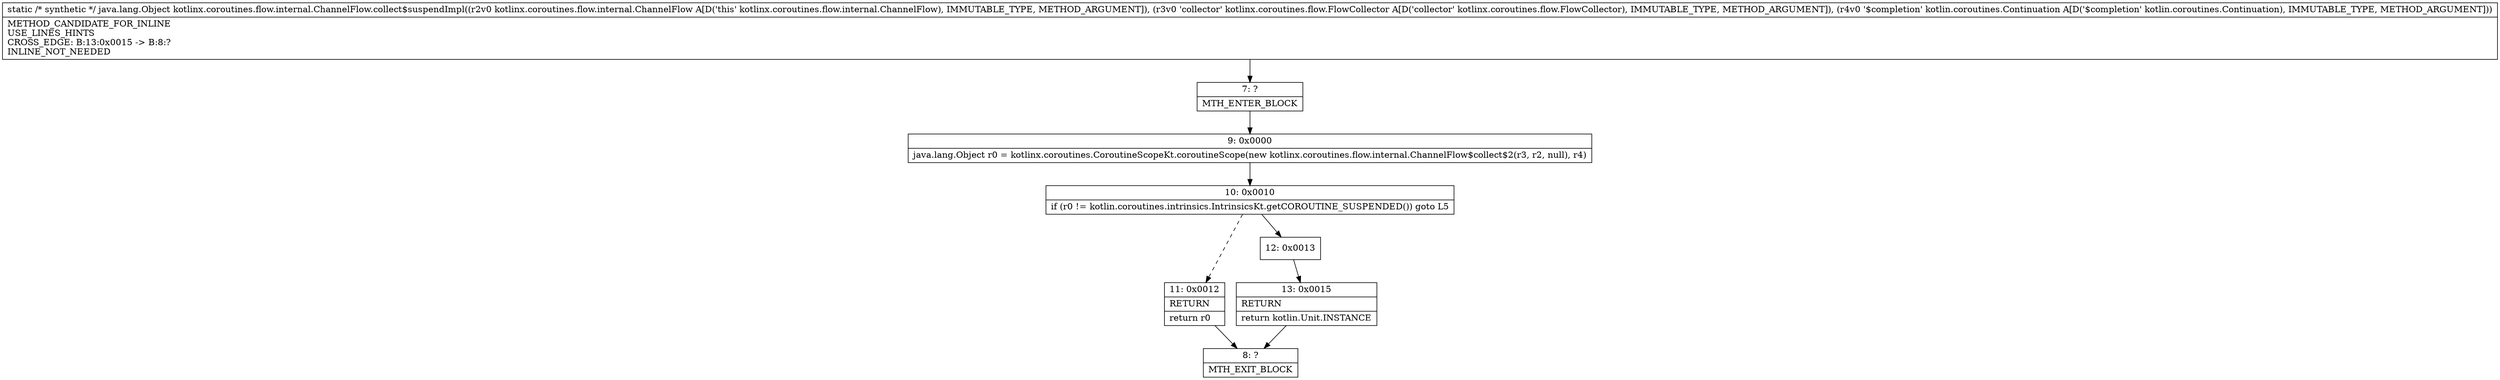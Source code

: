 digraph "CFG forkotlinx.coroutines.flow.internal.ChannelFlow.collect$suspendImpl(Lkotlinx\/coroutines\/flow\/internal\/ChannelFlow;Lkotlinx\/coroutines\/flow\/FlowCollector;Lkotlin\/coroutines\/Continuation;)Ljava\/lang\/Object;" {
Node_7 [shape=record,label="{7\:\ ?|MTH_ENTER_BLOCK\l}"];
Node_9 [shape=record,label="{9\:\ 0x0000|java.lang.Object r0 = kotlinx.coroutines.CoroutineScopeKt.coroutineScope(new kotlinx.coroutines.flow.internal.ChannelFlow$collect$2(r3, r2, null), r4)\l}"];
Node_10 [shape=record,label="{10\:\ 0x0010|if (r0 != kotlin.coroutines.intrinsics.IntrinsicsKt.getCOROUTINE_SUSPENDED()) goto L5\l}"];
Node_11 [shape=record,label="{11\:\ 0x0012|RETURN\l|return r0\l}"];
Node_8 [shape=record,label="{8\:\ ?|MTH_EXIT_BLOCK\l}"];
Node_12 [shape=record,label="{12\:\ 0x0013}"];
Node_13 [shape=record,label="{13\:\ 0x0015|RETURN\l|return kotlin.Unit.INSTANCE\l}"];
MethodNode[shape=record,label="{static \/* synthetic *\/ java.lang.Object kotlinx.coroutines.flow.internal.ChannelFlow.collect$suspendImpl((r2v0 kotlinx.coroutines.flow.internal.ChannelFlow A[D('this' kotlinx.coroutines.flow.internal.ChannelFlow), IMMUTABLE_TYPE, METHOD_ARGUMENT]), (r3v0 'collector' kotlinx.coroutines.flow.FlowCollector A[D('collector' kotlinx.coroutines.flow.FlowCollector), IMMUTABLE_TYPE, METHOD_ARGUMENT]), (r4v0 '$completion' kotlin.coroutines.Continuation A[D('$completion' kotlin.coroutines.Continuation), IMMUTABLE_TYPE, METHOD_ARGUMENT]))  | METHOD_CANDIDATE_FOR_INLINE\lUSE_LINES_HINTS\lCROSS_EDGE: B:13:0x0015 \-\> B:8:?\lINLINE_NOT_NEEDED\l}"];
MethodNode -> Node_7;Node_7 -> Node_9;
Node_9 -> Node_10;
Node_10 -> Node_11[style=dashed];
Node_10 -> Node_12;
Node_11 -> Node_8;
Node_12 -> Node_13;
Node_13 -> Node_8;
}

